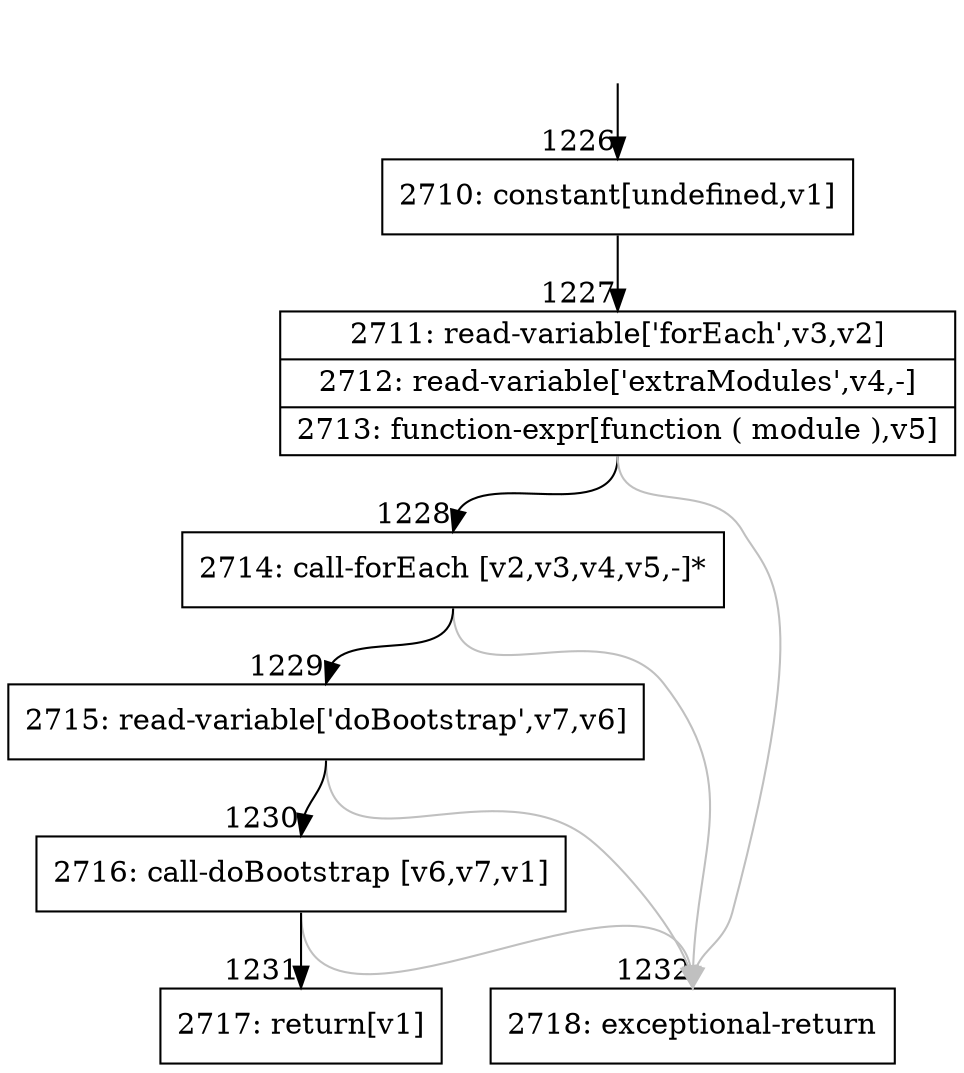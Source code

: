 digraph {
rankdir="TD"
BB_entry89[shape=none,label=""];
BB_entry89 -> BB1226 [tailport=s, headport=n, headlabel="    1226"]
BB1226 [shape=record label="{2710: constant[undefined,v1]}" ] 
BB1226 -> BB1227 [tailport=s, headport=n, headlabel="      1227"]
BB1227 [shape=record label="{2711: read-variable['forEach',v3,v2]|2712: read-variable['extraModules',v4,-]|2713: function-expr[function ( module ),v5]}" ] 
BB1227 -> BB1228 [tailport=s, headport=n, headlabel="      1228"]
BB1227 -> BB1232 [tailport=s, headport=n, color=gray, headlabel="      1232"]
BB1228 [shape=record label="{2714: call-forEach [v2,v3,v4,v5,-]*}" ] 
BB1228 -> BB1229 [tailport=s, headport=n, headlabel="      1229"]
BB1228 -> BB1232 [tailport=s, headport=n, color=gray]
BB1229 [shape=record label="{2715: read-variable['doBootstrap',v7,v6]}" ] 
BB1229 -> BB1230 [tailport=s, headport=n, headlabel="      1230"]
BB1229 -> BB1232 [tailport=s, headport=n, color=gray]
BB1230 [shape=record label="{2716: call-doBootstrap [v6,v7,v1]}" ] 
BB1230 -> BB1231 [tailport=s, headport=n, headlabel="      1231"]
BB1230 -> BB1232 [tailport=s, headport=n, color=gray]
BB1231 [shape=record label="{2717: return[v1]}" ] 
BB1232 [shape=record label="{2718: exceptional-return}" ] 
//#$~ 1659
}
